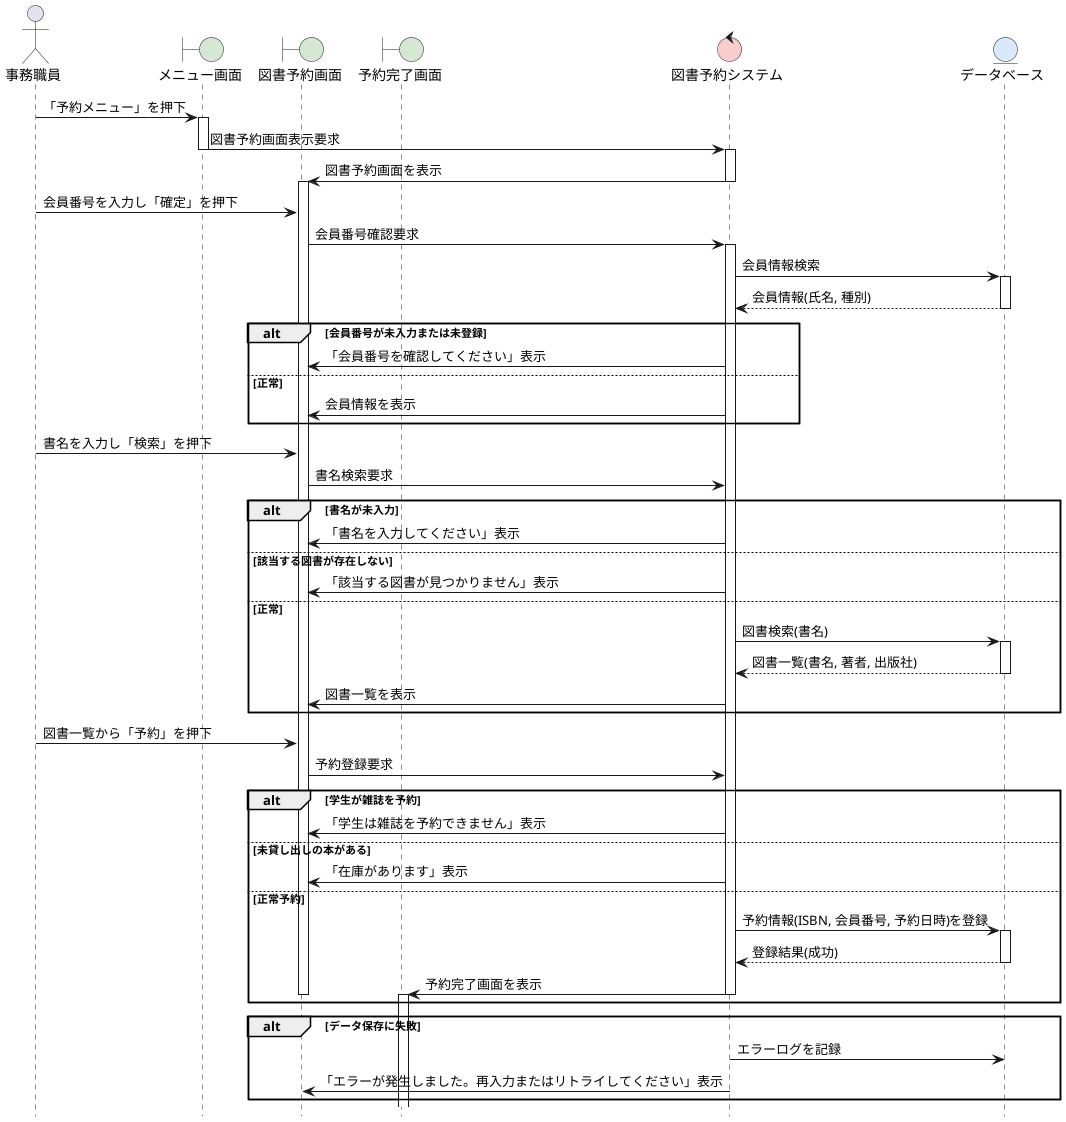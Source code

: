 @startuml 図書予約シーケンス図
hide footbox
skinparam boundaryBackgroundColor #D5E8D4
skinparam controlBackgroundColor  #F8CECC
skinparam entityBackgroundColor   #DAE8FC

actor 事務職員 as A
boundary メニュー画面 as B1
boundary 図書予約画面 as B2
boundary 予約完了画面 as B3
control 図書予約システム as C1
entity データベース as E

' 基本フロー
A -> B1: 「予約メニュー」を押下
activate B1

B1 -> C1: 図書予約画面表示要求
deactivate B1
activate C1
C1 -> B2: 図書予約画面を表示
deactivate C1
activate B2

A -> B2: 会員番号を入力し「確定」を押下
B2 -> C1: 会員番号確認要求
activate C1
C1 -> E: 会員情報検索
activate E
E --> C1: 会員情報(氏名, 種別)
deactivate E

alt 会員番号が未入力または未登録
  C1 -> B2: 「会員番号を確認してください」表示
else 正常
  C1 -> B2: 会員情報を表示
end

A -> B2: 書名を入力し「検索」を押下
B2 -> C1: 書名検索要求

alt 書名が未入力
  C1 -> B2: 「書名を入力してください」表示
else 該当する図書が存在しない
  C1 -> B2: 「該当する図書が見つかりません」表示
else 正常
  C1 -> E: 図書検索(書名)
  activate E
  E --> C1: 図書一覧(書名, 著者, 出版社)
  deactivate E
  C1 -> B2: 図書一覧を表示
end

A -> B2: 図書一覧から「予約」を押下
B2 -> C1: 予約登録要求

alt 学生が雑誌を予約
  C1 -> B2: 「学生は雑誌を予約できません」表示
else 未貸し出しの本がある
  C1 -> B2: 「在庫があります」表示
else 正常予約
  C1 -> E: 予約情報(ISBN, 会員番号, 予約日時)を登録
  activate E
  E --> C1: 登録結果(成功)
  deactivate E
  C1 -> B3: 予約完了画面を表示
  deactivate C1
  deactivate B2
  activate B3
end

' 例外フロー
alt データ保存に失敗
  C1 -> E: エラーログを記録
  C1 -> B2: 「エラーが発生しました。再入力またはリトライしてください」表示
end

@enduml

